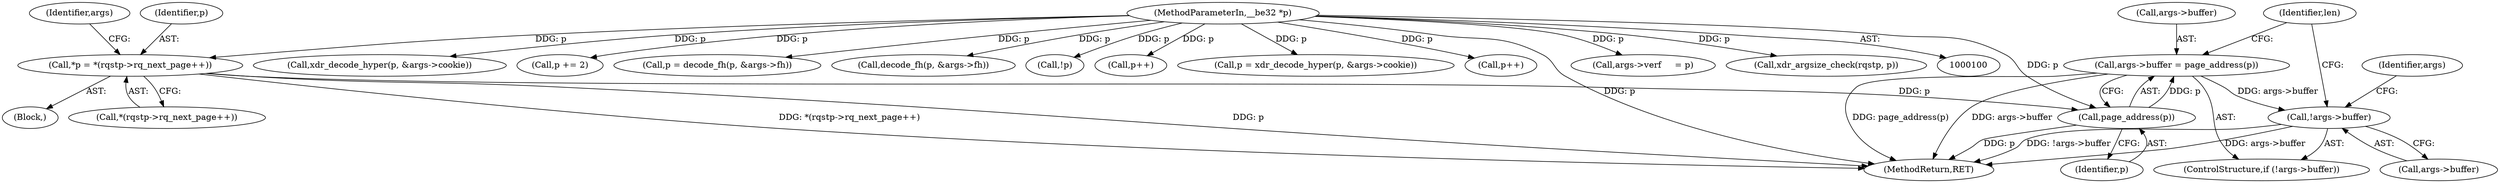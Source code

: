 digraph "0_linux_c70422f760c120480fee4de6c38804c72aa26bc1_7@pointer" {
"1000188" [label="(Call,!args->buffer)"];
"1000192" [label="(Call,args->buffer = page_address(p))"];
"1000196" [label="(Call,page_address(p))"];
"1000180" [label="(Call,*p = *(rqstp->rq_next_page++))"];
"1000102" [label="(MethodParameterIn,__be32 *p)"];
"1000197" [label="(Identifier,p)"];
"1000182" [label="(Call,*(rqstp->rq_next_page++))"];
"1000188" [label="(Call,!args->buffer)"];
"1000126" [label="(Call,xdr_decode_hyper(p, &args->cookie))"];
"1000196" [label="(Call,page_address(p))"];
"1000137" [label="(Call,p += 2)"];
"1000194" [label="(Identifier,args)"];
"1000180" [label="(Call,*p = *(rqstp->rq_next_page++))"];
"1000111" [label="(Call,p = decode_fh(p, &args->fh))"];
"1000189" [label="(Call,args->buffer)"];
"1000113" [label="(Call,decode_fh(p, &args->fh))"];
"1000120" [label="(Call,!p)"];
"1000190" [label="(Identifier,args)"];
"1000203" [label="(MethodReturn,RET)"];
"1000146" [label="(Call,p++)"];
"1000124" [label="(Call,p = xdr_decode_hyper(p, &args->cookie))"];
"1000178" [label="(Block,)"];
"1000187" [label="(ControlStructure,if (!args->buffer))"];
"1000102" [label="(MethodParameterIn,__be32 *p)"];
"1000154" [label="(Call,p++)"];
"1000192" [label="(Call,args->buffer = page_address(p))"];
"1000132" [label="(Call,args->verf     = p)"];
"1000158" [label="(Call,xdr_argsize_check(rqstp, p))"];
"1000199" [label="(Identifier,len)"];
"1000193" [label="(Call,args->buffer)"];
"1000181" [label="(Identifier,p)"];
"1000188" -> "1000187"  [label="AST: "];
"1000188" -> "1000189"  [label="CFG: "];
"1000189" -> "1000188"  [label="AST: "];
"1000194" -> "1000188"  [label="CFG: "];
"1000199" -> "1000188"  [label="CFG: "];
"1000188" -> "1000203"  [label="DDG: !args->buffer"];
"1000188" -> "1000203"  [label="DDG: args->buffer"];
"1000192" -> "1000188"  [label="DDG: args->buffer"];
"1000192" -> "1000187"  [label="AST: "];
"1000192" -> "1000196"  [label="CFG: "];
"1000193" -> "1000192"  [label="AST: "];
"1000196" -> "1000192"  [label="AST: "];
"1000199" -> "1000192"  [label="CFG: "];
"1000192" -> "1000203"  [label="DDG: args->buffer"];
"1000192" -> "1000203"  [label="DDG: page_address(p)"];
"1000196" -> "1000192"  [label="DDG: p"];
"1000196" -> "1000197"  [label="CFG: "];
"1000197" -> "1000196"  [label="AST: "];
"1000196" -> "1000203"  [label="DDG: p"];
"1000180" -> "1000196"  [label="DDG: p"];
"1000102" -> "1000196"  [label="DDG: p"];
"1000180" -> "1000178"  [label="AST: "];
"1000180" -> "1000182"  [label="CFG: "];
"1000181" -> "1000180"  [label="AST: "];
"1000182" -> "1000180"  [label="AST: "];
"1000190" -> "1000180"  [label="CFG: "];
"1000180" -> "1000203"  [label="DDG: p"];
"1000180" -> "1000203"  [label="DDG: *(rqstp->rq_next_page++)"];
"1000102" -> "1000180"  [label="DDG: p"];
"1000102" -> "1000100"  [label="AST: "];
"1000102" -> "1000203"  [label="DDG: p"];
"1000102" -> "1000111"  [label="DDG: p"];
"1000102" -> "1000113"  [label="DDG: p"];
"1000102" -> "1000120"  [label="DDG: p"];
"1000102" -> "1000124"  [label="DDG: p"];
"1000102" -> "1000126"  [label="DDG: p"];
"1000102" -> "1000132"  [label="DDG: p"];
"1000102" -> "1000137"  [label="DDG: p"];
"1000102" -> "1000146"  [label="DDG: p"];
"1000102" -> "1000154"  [label="DDG: p"];
"1000102" -> "1000158"  [label="DDG: p"];
}
